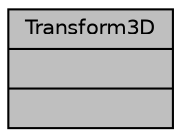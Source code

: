 digraph "Transform3D"
{
 // INTERACTIVE_SVG=YES
  bgcolor="transparent";
  edge [fontname="Helvetica",fontsize="10",labelfontname="Helvetica",labelfontsize="10"];
  node [fontname="Helvetica",fontsize="10",shape=record];
  Node1 [label="{Transform3D\n||}",height=0.2,width=0.4,color="black", fillcolor="grey75", style="filled", fontcolor="black"];
}
